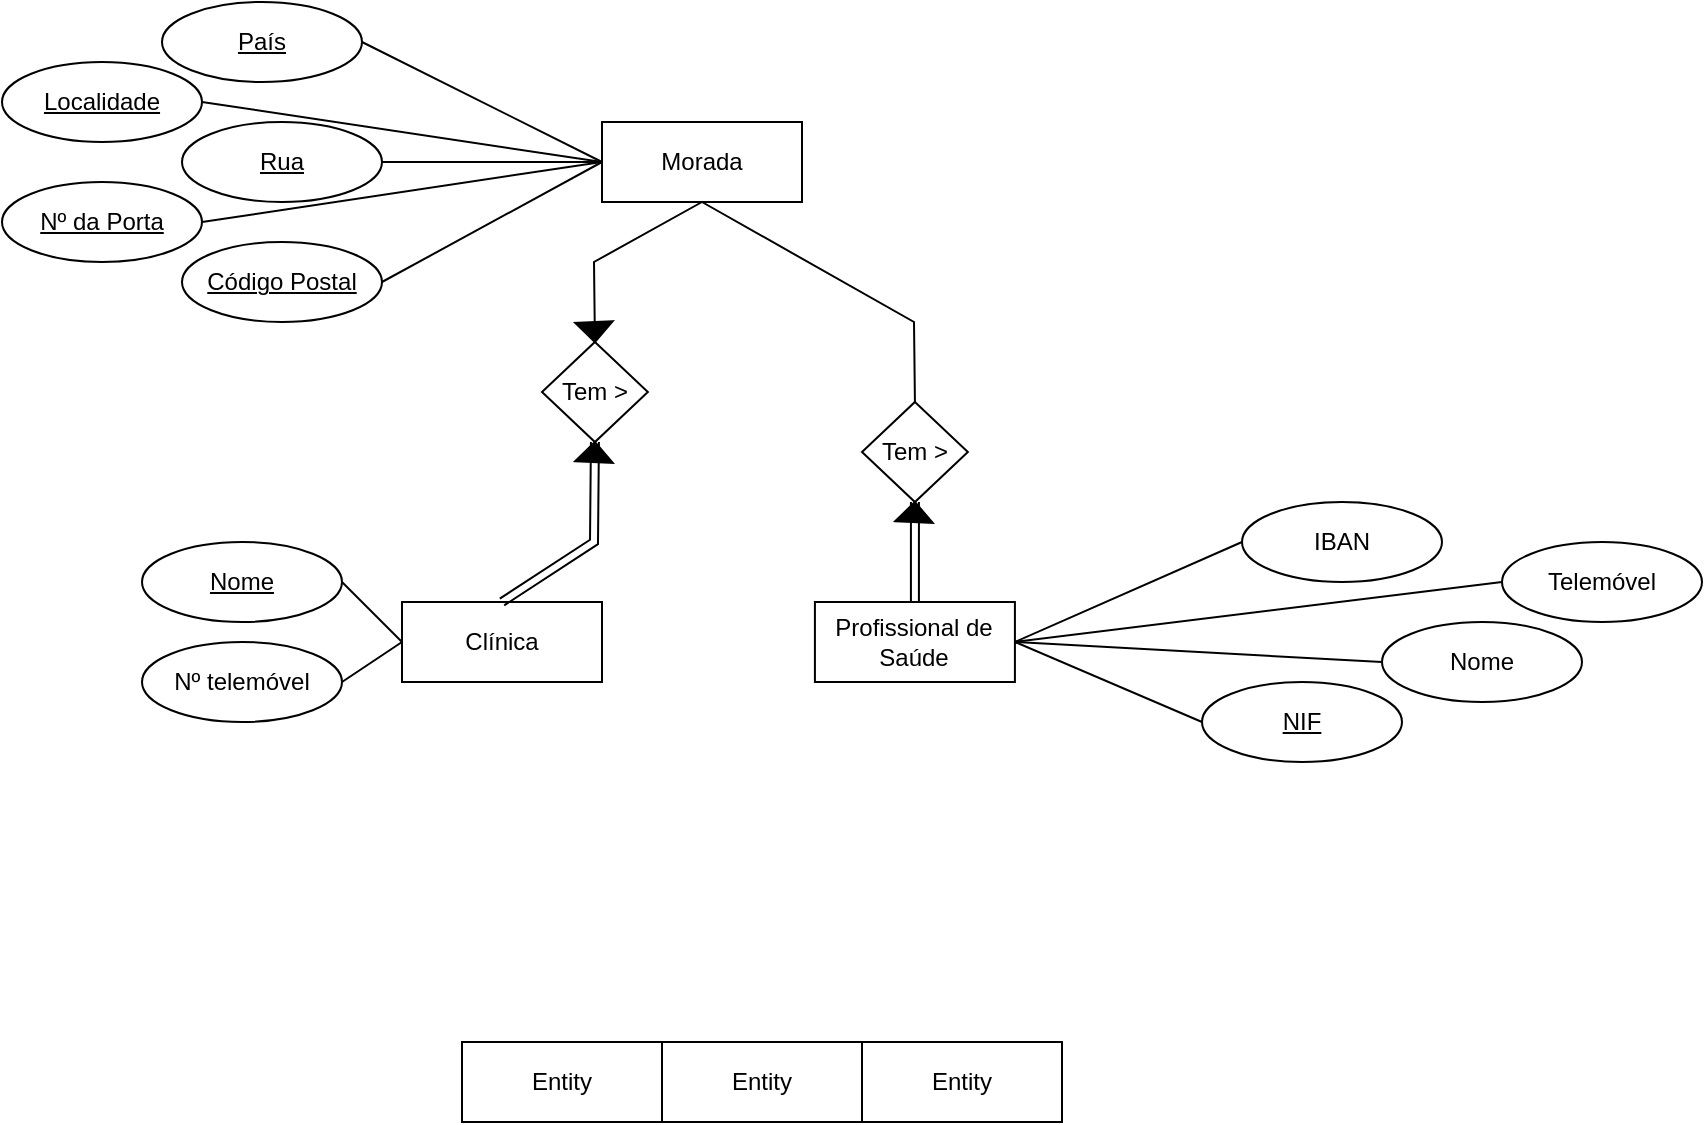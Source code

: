 <mxfile version="24.3.1" type="github">
  <diagram name="Página-1" id="f7ZPNnd1a3LwlpICATiw">
    <mxGraphModel dx="2589" dy="1982" grid="1" gridSize="10" guides="1" tooltips="1" connect="1" arrows="1" fold="1" page="1" pageScale="1" pageWidth="827" pageHeight="1169" math="0" shadow="0">
      <root>
        <mxCell id="0" />
        <mxCell id="1" parent="0" />
        <mxCell id="Y2Pw3bGALGLyhjJOs5N--1" value="Profissional de Saúde" style="whiteSpace=wrap;html=1;align=center;" vertex="1" parent="1">
          <mxGeometry x="396.46" y="210" width="100" height="40" as="geometry" />
        </mxCell>
        <mxCell id="Y2Pw3bGALGLyhjJOs5N--2" value="Morada" style="whiteSpace=wrap;html=1;align=center;" vertex="1" parent="1">
          <mxGeometry x="290" y="-30" width="100" height="40" as="geometry" />
        </mxCell>
        <mxCell id="Y2Pw3bGALGLyhjJOs5N--3" value="Clínica" style="whiteSpace=wrap;html=1;align=center;" vertex="1" parent="1">
          <mxGeometry x="190" y="210" width="100" height="40" as="geometry" />
        </mxCell>
        <mxCell id="Y2Pw3bGALGLyhjJOs5N--4" value="Entity" style="whiteSpace=wrap;html=1;align=center;" vertex="1" parent="1">
          <mxGeometry x="220" y="430" width="100" height="40" as="geometry" />
        </mxCell>
        <mxCell id="Y2Pw3bGALGLyhjJOs5N--5" value="Entity" style="whiteSpace=wrap;html=1;align=center;" vertex="1" parent="1">
          <mxGeometry x="420" y="430" width="100" height="40" as="geometry" />
        </mxCell>
        <mxCell id="Y2Pw3bGALGLyhjJOs5N--6" value="Entity" style="whiteSpace=wrap;html=1;align=center;" vertex="1" parent="1">
          <mxGeometry x="320" y="430" width="100" height="40" as="geometry" />
        </mxCell>
        <mxCell id="Y2Pw3bGALGLyhjJOs5N--7" value="Nº telemóvel" style="ellipse;whiteSpace=wrap;html=1;align=center;" vertex="1" parent="1">
          <mxGeometry x="60" y="230" width="100" height="40" as="geometry" />
        </mxCell>
        <mxCell id="Y2Pw3bGALGLyhjJOs5N--8" value="Nome" style="ellipse;whiteSpace=wrap;html=1;align=center;fontStyle=4;" vertex="1" parent="1">
          <mxGeometry x="60" y="180" width="100" height="40" as="geometry" />
        </mxCell>
        <mxCell id="Y2Pw3bGALGLyhjJOs5N--10" value="" style="endArrow=none;html=1;rounded=0;exitX=1;exitY=0.5;exitDx=0;exitDy=0;entryX=0;entryY=0.5;entryDx=0;entryDy=0;" edge="1" parent="1" source="Y2Pw3bGALGLyhjJOs5N--8" target="Y2Pw3bGALGLyhjJOs5N--3">
          <mxGeometry width="50" height="50" relative="1" as="geometry">
            <mxPoint x="440" y="290" as="sourcePoint" />
            <mxPoint x="490" y="240" as="targetPoint" />
          </mxGeometry>
        </mxCell>
        <mxCell id="Y2Pw3bGALGLyhjJOs5N--11" value="" style="endArrow=none;html=1;rounded=0;exitX=1;exitY=0.5;exitDx=0;exitDy=0;entryX=0;entryY=0.5;entryDx=0;entryDy=0;" edge="1" parent="1" source="Y2Pw3bGALGLyhjJOs5N--7" target="Y2Pw3bGALGLyhjJOs5N--3">
          <mxGeometry width="50" height="50" relative="1" as="geometry">
            <mxPoint x="440" y="290" as="sourcePoint" />
            <mxPoint x="490" y="240" as="targetPoint" />
          </mxGeometry>
        </mxCell>
        <mxCell id="Y2Pw3bGALGLyhjJOs5N--12" value="Nº da Porta" style="ellipse;whiteSpace=wrap;html=1;align=center;fontStyle=4;" vertex="1" parent="1">
          <mxGeometry x="-10" width="100" height="40" as="geometry" />
        </mxCell>
        <mxCell id="Y2Pw3bGALGLyhjJOs5N--13" value="Rua" style="ellipse;whiteSpace=wrap;html=1;align=center;fontStyle=4;" vertex="1" parent="1">
          <mxGeometry x="80" y="-30" width="100" height="40" as="geometry" />
        </mxCell>
        <mxCell id="Y2Pw3bGALGLyhjJOs5N--14" value="Localidade" style="ellipse;whiteSpace=wrap;html=1;align=center;fontStyle=4;" vertex="1" parent="1">
          <mxGeometry x="-10" y="-60" width="100" height="40" as="geometry" />
        </mxCell>
        <mxCell id="Y2Pw3bGALGLyhjJOs5N--15" value="País" style="ellipse;whiteSpace=wrap;html=1;align=center;fontStyle=4;" vertex="1" parent="1">
          <mxGeometry x="70" y="-90" width="100" height="40" as="geometry" />
        </mxCell>
        <mxCell id="Y2Pw3bGALGLyhjJOs5N--16" value="Código Postal" style="ellipse;whiteSpace=wrap;html=1;align=center;fontStyle=4;" vertex="1" parent="1">
          <mxGeometry x="80" y="30" width="100" height="40" as="geometry" />
        </mxCell>
        <mxCell id="Y2Pw3bGALGLyhjJOs5N--17" value="" style="endArrow=none;html=1;rounded=0;exitX=1;exitY=0.5;exitDx=0;exitDy=0;entryX=0;entryY=0.5;entryDx=0;entryDy=0;" edge="1" parent="1" source="Y2Pw3bGALGLyhjJOs5N--16" target="Y2Pw3bGALGLyhjJOs5N--2">
          <mxGeometry width="50" height="50" relative="1" as="geometry">
            <mxPoint x="440" y="290" as="sourcePoint" />
            <mxPoint x="490" y="240" as="targetPoint" />
          </mxGeometry>
        </mxCell>
        <mxCell id="Y2Pw3bGALGLyhjJOs5N--18" value="" style="endArrow=none;html=1;rounded=0;exitX=1;exitY=0.5;exitDx=0;exitDy=0;entryX=0;entryY=0.5;entryDx=0;entryDy=0;" edge="1" parent="1" source="Y2Pw3bGALGLyhjJOs5N--15" target="Y2Pw3bGALGLyhjJOs5N--2">
          <mxGeometry width="50" height="50" relative="1" as="geometry">
            <mxPoint x="440" y="290" as="sourcePoint" />
            <mxPoint x="490" y="240" as="targetPoint" />
          </mxGeometry>
        </mxCell>
        <mxCell id="Y2Pw3bGALGLyhjJOs5N--19" value="" style="endArrow=none;html=1;rounded=0;entryX=0;entryY=0.5;entryDx=0;entryDy=0;exitX=1;exitY=0.5;exitDx=0;exitDy=0;" edge="1" parent="1" source="Y2Pw3bGALGLyhjJOs5N--14" target="Y2Pw3bGALGLyhjJOs5N--2">
          <mxGeometry width="50" height="50" relative="1" as="geometry">
            <mxPoint x="440" y="290" as="sourcePoint" />
            <mxPoint x="490" y="240" as="targetPoint" />
          </mxGeometry>
        </mxCell>
        <mxCell id="Y2Pw3bGALGLyhjJOs5N--20" value="" style="endArrow=none;html=1;rounded=0;exitX=0;exitY=0.5;exitDx=0;exitDy=0;entryX=1;entryY=0.5;entryDx=0;entryDy=0;" edge="1" parent="1" source="Y2Pw3bGALGLyhjJOs5N--2" target="Y2Pw3bGALGLyhjJOs5N--13">
          <mxGeometry width="50" height="50" relative="1" as="geometry">
            <mxPoint x="440" y="290" as="sourcePoint" />
            <mxPoint x="490" y="240" as="targetPoint" />
          </mxGeometry>
        </mxCell>
        <mxCell id="Y2Pw3bGALGLyhjJOs5N--21" value="" style="endArrow=none;html=1;rounded=0;exitX=0;exitY=0.5;exitDx=0;exitDy=0;entryX=1;entryY=0.5;entryDx=0;entryDy=0;" edge="1" parent="1" source="Y2Pw3bGALGLyhjJOs5N--2" target="Y2Pw3bGALGLyhjJOs5N--12">
          <mxGeometry width="50" height="50" relative="1" as="geometry">
            <mxPoint x="440" y="290" as="sourcePoint" />
            <mxPoint x="490" y="240" as="targetPoint" />
          </mxGeometry>
        </mxCell>
        <mxCell id="Y2Pw3bGALGLyhjJOs5N--22" value="Tem &amp;gt;" style="shape=rhombus;perimeter=rhombusPerimeter;whiteSpace=wrap;html=1;align=center;rotation=0;" vertex="1" parent="1">
          <mxGeometry x="260" y="80" width="52.93" height="50" as="geometry" />
        </mxCell>
        <mxCell id="Y2Pw3bGALGLyhjJOs5N--24" value="" style="shape=link;html=1;rounded=0;exitX=0.5;exitY=0;exitDx=0;exitDy=0;entryX=0.5;entryY=1;entryDx=0;entryDy=0;" edge="1" parent="1" source="Y2Pw3bGALGLyhjJOs5N--3" target="Y2Pw3bGALGLyhjJOs5N--22">
          <mxGeometry relative="1" as="geometry">
            <mxPoint x="260" y="199.5" as="sourcePoint" />
            <mxPoint x="286" y="150" as="targetPoint" />
            <Array as="points">
              <mxPoint x="286" y="180" />
            </Array>
          </mxGeometry>
        </mxCell>
        <mxCell id="Y2Pw3bGALGLyhjJOs5N--25" value="" style="resizable=0;html=1;whiteSpace=wrap;align=right;verticalAlign=bottom;" connectable="0" vertex="1" parent="Y2Pw3bGALGLyhjJOs5N--24">
          <mxGeometry x="1" relative="1" as="geometry" />
        </mxCell>
        <mxCell id="Y2Pw3bGALGLyhjJOs5N--26" value="" style="shape=mxgraph.arrows2.wedgeArrow;html=1;bendable=0;startWidth=9.388;fillColor=strokeColor;defaultFillColor=invert;defaultGradientColor=invert;rounded=0;entryX=0.5;entryY=1;entryDx=0;entryDy=0;" edge="1" parent="1" target="Y2Pw3bGALGLyhjJOs5N--22">
          <mxGeometry width="100" height="100" relative="1" as="geometry">
            <mxPoint x="286" y="140" as="sourcePoint" />
            <mxPoint x="400" y="140" as="targetPoint" />
          </mxGeometry>
        </mxCell>
        <mxCell id="Y2Pw3bGALGLyhjJOs5N--27" value="" style="shape=mxgraph.arrows2.wedgeArrow;html=1;bendable=0;startWidth=9.388;fillColor=strokeColor;defaultFillColor=invert;defaultGradientColor=invert;rounded=0;entryX=0.5;entryY=0;entryDx=0;entryDy=0;" edge="1" parent="1" target="Y2Pw3bGALGLyhjJOs5N--22">
          <mxGeometry width="100" height="100" relative="1" as="geometry">
            <mxPoint x="286" y="70" as="sourcePoint" />
            <mxPoint x="296" y="140" as="targetPoint" />
          </mxGeometry>
        </mxCell>
        <mxCell id="Y2Pw3bGALGLyhjJOs5N--28" value="" style="endArrow=none;html=1;rounded=0;exitX=0.5;exitY=0;exitDx=0;exitDy=0;entryX=0.5;entryY=1;entryDx=0;entryDy=0;" edge="1" parent="1" source="Y2Pw3bGALGLyhjJOs5N--22" target="Y2Pw3bGALGLyhjJOs5N--2">
          <mxGeometry relative="1" as="geometry">
            <mxPoint x="460" y="30" as="sourcePoint" />
            <mxPoint x="620" y="30" as="targetPoint" />
            <Array as="points">
              <mxPoint x="286" y="40" />
            </Array>
          </mxGeometry>
        </mxCell>
        <mxCell id="Y2Pw3bGALGLyhjJOs5N--29" value="Tem &amp;gt;" style="shape=rhombus;perimeter=rhombusPerimeter;whiteSpace=wrap;html=1;align=center;rotation=0;" vertex="1" parent="1">
          <mxGeometry x="420" y="110" width="52.93" height="50" as="geometry" />
        </mxCell>
        <mxCell id="Y2Pw3bGALGLyhjJOs5N--30" value="" style="shape=link;html=1;rounded=0;exitX=0.5;exitY=0;exitDx=0;exitDy=0;entryX=0.5;entryY=1;entryDx=0;entryDy=0;" edge="1" parent="1" target="Y2Pw3bGALGLyhjJOs5N--29" source="Y2Pw3bGALGLyhjJOs5N--1">
          <mxGeometry relative="1" as="geometry">
            <mxPoint x="400" y="240" as="sourcePoint" />
            <mxPoint x="446" y="180" as="targetPoint" />
            <Array as="points">
              <mxPoint x="446" y="210" />
            </Array>
          </mxGeometry>
        </mxCell>
        <mxCell id="Y2Pw3bGALGLyhjJOs5N--31" value="" style="resizable=0;html=1;whiteSpace=wrap;align=right;verticalAlign=bottom;" connectable="0" vertex="1" parent="Y2Pw3bGALGLyhjJOs5N--30">
          <mxGeometry x="1" relative="1" as="geometry" />
        </mxCell>
        <mxCell id="Y2Pw3bGALGLyhjJOs5N--32" value="" style="shape=mxgraph.arrows2.wedgeArrow;html=1;bendable=0;startWidth=9.388;fillColor=strokeColor;defaultFillColor=invert;defaultGradientColor=invert;rounded=0;entryX=0.5;entryY=1;entryDx=0;entryDy=0;" edge="1" parent="1" target="Y2Pw3bGALGLyhjJOs5N--29">
          <mxGeometry width="100" height="100" relative="1" as="geometry">
            <mxPoint x="446" y="170" as="sourcePoint" />
            <mxPoint x="560" y="170" as="targetPoint" />
          </mxGeometry>
        </mxCell>
        <mxCell id="Y2Pw3bGALGLyhjJOs5N--34" value="" style="endArrow=none;html=1;rounded=0;exitX=0.5;exitY=0;exitDx=0;exitDy=0;entryX=0.5;entryY=1;entryDx=0;entryDy=0;" edge="1" parent="1" source="Y2Pw3bGALGLyhjJOs5N--29" target="Y2Pw3bGALGLyhjJOs5N--2">
          <mxGeometry relative="1" as="geometry">
            <mxPoint x="620" y="60" as="sourcePoint" />
            <mxPoint x="500" y="40" as="targetPoint" />
            <Array as="points">
              <mxPoint x="446" y="70" />
            </Array>
          </mxGeometry>
        </mxCell>
        <mxCell id="Y2Pw3bGALGLyhjJOs5N--35" value="NIF" style="ellipse;whiteSpace=wrap;html=1;align=center;fontStyle=4;" vertex="1" parent="1">
          <mxGeometry x="590" y="250" width="100" height="40" as="geometry" />
        </mxCell>
        <mxCell id="Y2Pw3bGALGLyhjJOs5N--36" value="Telemóvel" style="ellipse;whiteSpace=wrap;html=1;align=center;" vertex="1" parent="1">
          <mxGeometry x="740" y="180" width="100" height="40" as="geometry" />
        </mxCell>
        <mxCell id="Y2Pw3bGALGLyhjJOs5N--37" value="Nome" style="ellipse;whiteSpace=wrap;html=1;align=center;" vertex="1" parent="1">
          <mxGeometry x="680" y="220" width="100" height="40" as="geometry" />
        </mxCell>
        <mxCell id="Y2Pw3bGALGLyhjJOs5N--38" value="IBAN" style="ellipse;whiteSpace=wrap;html=1;align=center;" vertex="1" parent="1">
          <mxGeometry x="610" y="160" width="100" height="40" as="geometry" />
        </mxCell>
        <mxCell id="Y2Pw3bGALGLyhjJOs5N--40" value="" style="endArrow=none;html=1;rounded=0;exitX=1;exitY=0.5;exitDx=0;exitDy=0;entryX=0;entryY=0.5;entryDx=0;entryDy=0;" edge="1" parent="1" source="Y2Pw3bGALGLyhjJOs5N--1" target="Y2Pw3bGALGLyhjJOs5N--35">
          <mxGeometry relative="1" as="geometry">
            <mxPoint x="510" y="120" as="sourcePoint" />
            <mxPoint x="670" y="120" as="targetPoint" />
          </mxGeometry>
        </mxCell>
        <mxCell id="Y2Pw3bGALGLyhjJOs5N--43" value="" style="endArrow=none;html=1;rounded=0;exitX=1;exitY=0.5;exitDx=0;exitDy=0;entryX=0;entryY=0.5;entryDx=0;entryDy=0;" edge="1" parent="1" source="Y2Pw3bGALGLyhjJOs5N--1" target="Y2Pw3bGALGLyhjJOs5N--37">
          <mxGeometry relative="1" as="geometry">
            <mxPoint x="510" y="120" as="sourcePoint" />
            <mxPoint x="670" y="120" as="targetPoint" />
          </mxGeometry>
        </mxCell>
        <mxCell id="Y2Pw3bGALGLyhjJOs5N--44" value="" style="endArrow=none;html=1;rounded=0;exitX=1;exitY=0.5;exitDx=0;exitDy=0;entryX=0;entryY=0.5;entryDx=0;entryDy=0;" edge="1" parent="1" source="Y2Pw3bGALGLyhjJOs5N--1" target="Y2Pw3bGALGLyhjJOs5N--36">
          <mxGeometry relative="1" as="geometry">
            <mxPoint x="510" y="120" as="sourcePoint" />
            <mxPoint x="670" y="120" as="targetPoint" />
          </mxGeometry>
        </mxCell>
        <mxCell id="Y2Pw3bGALGLyhjJOs5N--45" value="" style="endArrow=none;html=1;rounded=0;exitX=1;exitY=0.5;exitDx=0;exitDy=0;entryX=0;entryY=0.5;entryDx=0;entryDy=0;" edge="1" parent="1" source="Y2Pw3bGALGLyhjJOs5N--1" target="Y2Pw3bGALGLyhjJOs5N--38">
          <mxGeometry relative="1" as="geometry">
            <mxPoint x="510" y="120" as="sourcePoint" />
            <mxPoint x="670" y="120" as="targetPoint" />
          </mxGeometry>
        </mxCell>
      </root>
    </mxGraphModel>
  </diagram>
</mxfile>
